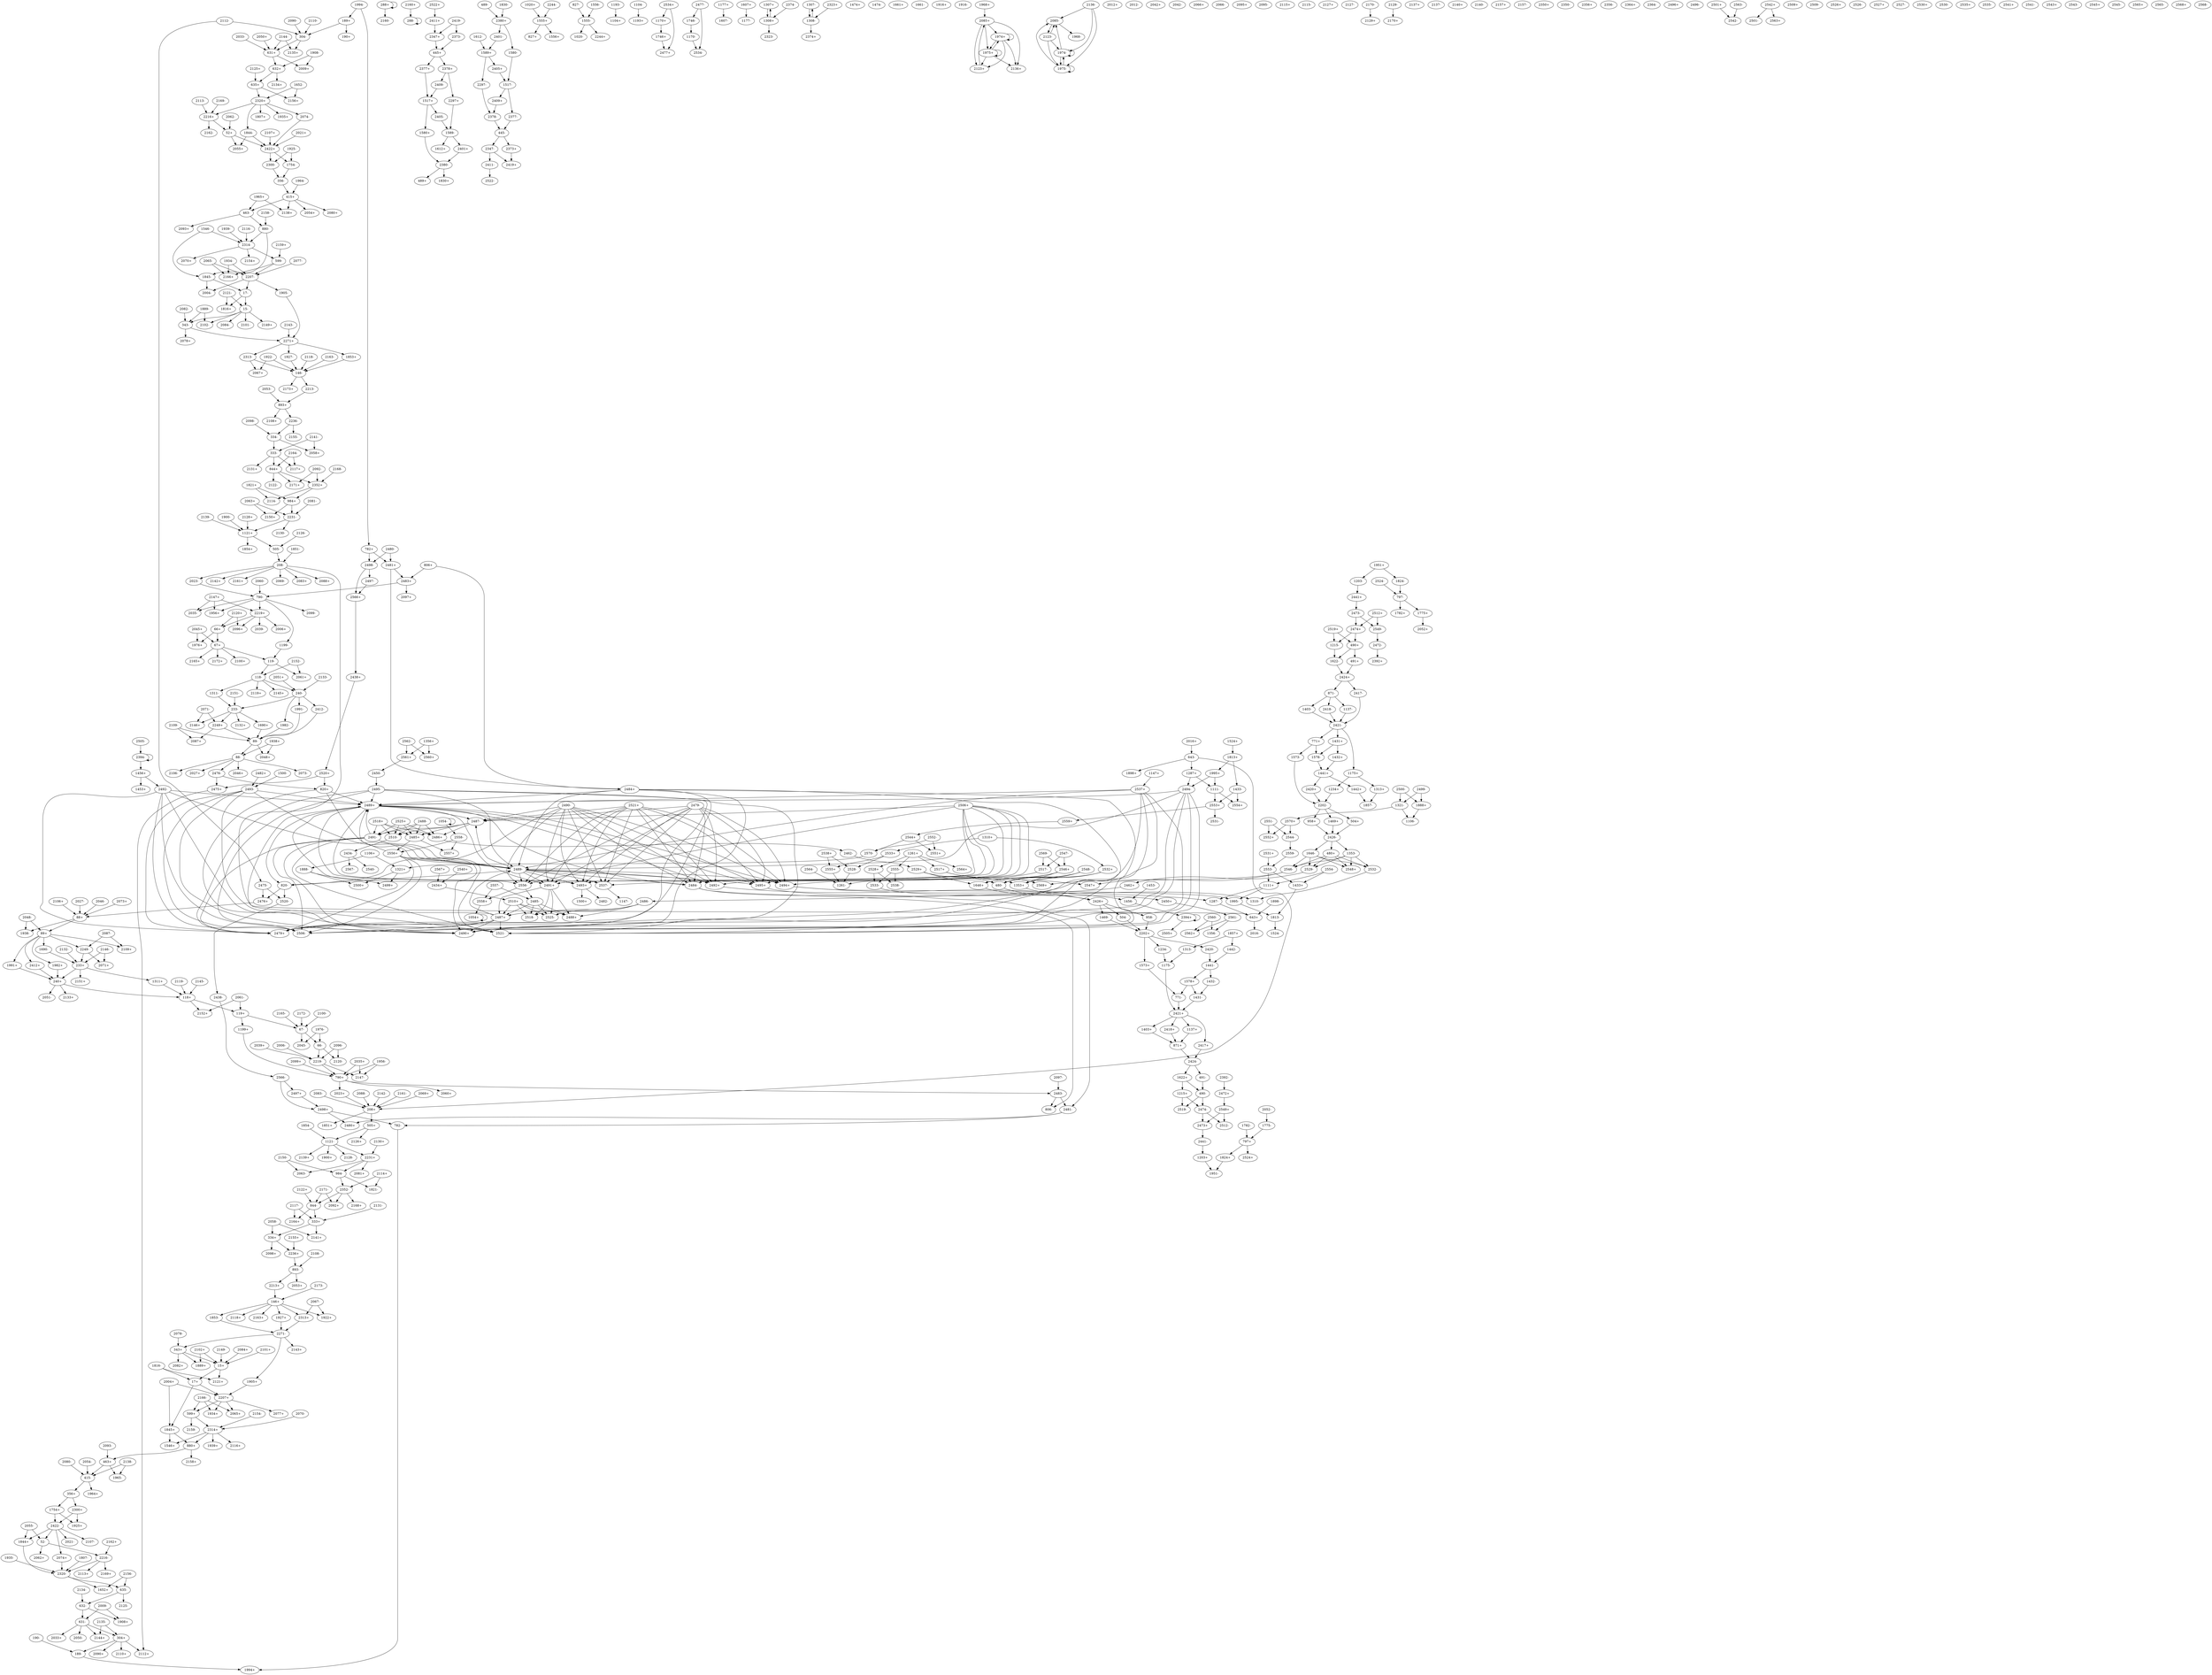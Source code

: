 digraph adj {
graph [k=96]
edge [d=-95]
"15+" [l=96 C=255]
"15-" [l=96 C=255]
"17+" [l=103 C=2040]
"17-" [l=103 C=2040]
"52+" [l=99 C=1020]
"52-" [l=99 C=1020]
"66+" [l=100 C=1275]
"66-" [l=100 C=1275]
"67+" [l=97 C=510]
"67-" [l=97 C=510]
"88+" [l=106 C=2805]
"88-" [l=106 C=2805]
"89+" [l=120 C=6375]
"89-" [l=120 C=6375]
"118+" [l=148 C=13515]
"118-" [l=148 C=13515]
"119+" [l=100 C=1275]
"119-" [l=100 C=1275]
"146+" [l=166 C=18105]
"146-" [l=166 C=18105]
"189+" [l=96 C=255]
"189-" [l=96 C=255]
"190+" [l=264 C=7681]
"190-" [l=264 C=7681]
"208+" [l=112 C=4335]
"208-" [l=112 C=4335]
"233+" [l=96 C=255]
"233-" [l=96 C=255]
"240+" [l=100 C=1275]
"240-" [l=100 C=1275]
"288+" [l=4413 C=812675]
"288-" [l=4413 C=812675]
"304+" [l=109 C=3570]
"304-" [l=109 C=3570]
"333+" [l=138 C=10965]
"333-" [l=138 C=10965]
"334+" [l=102 C=1785]
"334-" [l=102 C=1785]
"343+" [l=98 C=765]
"343-" [l=98 C=765]
"356+" [l=347 C=64260]
"356-" [l=347 C=64260]
"415+" [l=132 C=9435]
"415-" [l=132 C=9435]
"445+" [l=146 C=4188]
"445-" [l=146 C=4188]
"463+" [l=115 C=5100]
"463-" [l=115 C=5100]
"480+" [l=209 C=13212]
"480-" [l=209 C=13212]
"489+" [l=239 C=2230]
"489-" [l=239 C=2230]
"490+" [l=149 C=8649]
"490-" [l=149 C=8649]
"491+" [l=191 C=7088]
"491-" [l=191 C=7088]
"504+" [l=190 C=9413]
"504-" [l=190 C=9413]
"505+" [l=110 C=3825]
"505-" [l=110 C=3825]
"599+" [l=99 C=1020]
"599-" [l=99 C=1020]
"631+" [l=98 C=765]
"631-" [l=98 C=765]
"632+" [l=101 C=1530]
"632-" [l=101 C=1530]
"635+" [l=97 C=510]
"635-" [l=97 C=510]
"643+" [l=96 C=255]
"643-" [l=96 C=255]
"771+" [l=146 C=1941]
"771-" [l=146 C=1941]
"782+" [l=190 C=2195]
"782-" [l=190 C=2195]
"790+" [l=114 C=4845]
"790-" [l=114 C=4845]
"797+" [l=148 C=1759]
"797-" [l=148 C=1759]
"806+" [l=189 C=4236]
"806-" [l=189 C=4236]
"820+" [l=188 C=4316]
"820-" [l=188 C=4316]
"827+" [l=230 C=1103]
"827-" [l=230 C=1103]
"844+" [l=190 C=24225]
"844-" [l=190 C=24225]
"871+" [l=191 C=13671]
"871-" [l=191 C=13671]
"880+" [l=100 C=1275]
"880-" [l=100 C=1275]
"893+" [l=97 C=510]
"893-" [l=97 C=510]
"958+" [l=191 C=4611]
"958-" [l=191 C=4611]
"984+" [l=99 C=1020]
"984-" [l=99 C=1020]
"1020+" [l=315 C=2684]
"1020-" [l=315 C=2684]
"1054+" [l=167 C=364]
"1054-" [l=167 C=364]
"1104+" [l=188 C=989]
"1104-" [l=188 C=989]
"1106+" [l=254 C=7634]
"1106-" [l=254 C=7634]
"1111+" [l=428 C=5257]
"1111-" [l=428 C=5257]
"1121+" [l=104 C=2295]
"1121-" [l=104 C=2295]
"1137+" [l=188 C=6647]
"1137-" [l=188 C=6647]
"1147+" [l=245 C=2521]
"1147-" [l=245 C=2521]
"1170+" [l=168 C=1754]
"1170-" [l=168 C=1754]
"1175+" [l=242 C=13513]
"1175-" [l=242 C=13513]
"1177+" [l=315 C=6316]
"1177-" [l=315 C=6316]
"1193+" [l=206 C=1907]
"1193-" [l=206 C=1907]
"1199+" [l=192 C=3844]
"1199-" [l=192 C=3844]
"1203+" [l=403 C=3457]
"1203-" [l=403 C=3457]
"1215+" [l=191 C=2766]
"1215-" [l=191 C=2766]
"1234+" [l=438 C=17487]
"1234-" [l=438 C=17487]
"1261+" [l=189 C=6923]
"1261-" [l=189 C=6923]
"1287+" [l=186 C=1043]
"1287-" [l=186 C=1043]
"1307+" [l=289 C=3031]
"1307-" [l=289 C=3031]
"1308+" [l=123 C=547]
"1308-" [l=123 C=547]
"1310+" [l=137 C=1175]
"1310-" [l=137 C=1175]
"1311+" [l=191 C=4282]
"1311-" [l=191 C=4282]
"1313+" [l=481 C=11884]
"1313-" [l=481 C=11884]
"1321+" [l=147 C=2542]
"1321-" [l=147 C=2542]
"1353+" [l=191 C=1816]
"1353-" [l=191 C=1816]
"1356+" [l=722 C=8864]
"1356-" [l=722 C=8864]
"1403+" [l=188 C=4408]
"1403-" [l=188 C=4408]
"1431+" [l=156 C=3315]
"1431-" [l=156 C=3315]
"1432+" [l=191 C=2190]
"1432-" [l=191 C=2190]
"1433+" [l=541 C=7488]
"1433-" [l=541 C=7488]
"1441+" [l=169 C=5007]
"1441-" [l=169 C=5007]
"1442+" [l=194 C=2514]
"1442-" [l=194 C=2514]
"1453+" [l=147 C=1847]
"1453-" [l=147 C=1847]
"1456+" [l=215 C=4027]
"1456-" [l=215 C=4027]
"1469+" [l=191 C=4231]
"1469-" [l=191 C=4231]
"1474+" [l=192 C=4705]
"1474-" [l=192 C=4705]
"1500+" [l=229 C=1449]
"1500-" [l=229 C=1449]
"1517+" [l=155 C=2208]
"1517-" [l=155 C=2208]
"1524+" [l=381 C=4065]
"1524-" [l=381 C=4065]
"1546+" [l=122 C=114]
"1546-" [l=122 C=114]
"1555+" [l=157 C=1095]
"1555-" [l=157 C=1095]
"1556+" [l=230 C=830]
"1556-" [l=230 C=830]
"1573+" [l=252 C=4401]
"1573-" [l=252 C=4401]
"1578+" [l=156 C=4790]
"1578-" [l=156 C=4790]
"1580+" [l=725 C=12870]
"1580-" [l=725 C=12870]
"1589+" [l=167 C=3230]
"1589-" [l=167 C=3230]
"1607+" [l=112 C=579]
"1607-" [l=112 C=579]
"1612+" [l=254 C=2324]
"1612-" [l=254 C=2324]
"1622+" [l=149 C=7536]
"1622-" [l=149 C=7536]
"1646+" [l=191 C=1661]
"1646-" [l=191 C=1661]
"1652+" [l=155 C=173]
"1652-" [l=155 C=173]
"1661+" [l=192 C=2475]
"1661-" [l=192 C=2475]
"1690+" [l=191 C=393]
"1690-" [l=191 C=393]
"1746+" [l=191 C=1183]
"1746-" [l=191 C=1183]
"1754+" [l=191 C=518]
"1754-" [l=191 C=518]
"1775+" [l=232 C=1376]
"1775-" [l=232 C=1376]
"1782+" [l=191 C=1218]
"1782-" [l=191 C=1218]
"1807+" [l=101 C=14]
"1807-" [l=101 C=14]
"1813+" [l=121 C=544]
"1813-" [l=121 C=544]
"1816+" [l=148 C=130]
"1816-" [l=148 C=130]
"1821+" [l=146 C=177]
"1821-" [l=146 C=177]
"1824+" [l=295 C=3002]
"1824-" [l=295 C=3002]
"1830+" [l=281 C=2275]
"1830-" [l=281 C=2275]
"1844+" [l=191 C=389]
"1844-" [l=191 C=389]
"1845+" [l=191 C=514]
"1845-" [l=191 C=514]
"1851+" [l=105 C=28]
"1851-" [l=105 C=28]
"1853+" [l=191 C=346]
"1853-" [l=191 C=346]
"1854+" [l=154 C=179]
"1854-" [l=154 C=179]
"1857+" [l=96 C=47]
"1857-" [l=96 C=47]
"1888+" [l=228 C=2066]
"1888-" [l=228 C=2066]
"1889+" [l=120 C=128]
"1889-" [l=120 C=128]
"1898+" [l=102 C=18]
"1898-" [l=102 C=18]
"1900+" [l=111 C=33]
"1900-" [l=111 C=33]
"1905+" [l=191 C=481]
"1905-" [l=191 C=481]
"1908+" [l=146 C=233]
"1908-" [l=146 C=233]
"1916+" [l=138 C=187]
"1916-" [l=138 C=187]
"1922+" [l=177 C=309]
"1922-" [l=177 C=309]
"1925+" [l=112 C=40]
"1925-" [l=112 C=40]
"1927+" [l=191 C=285]
"1927-" [l=191 C=285]
"1934+" [l=143 C=644]
"1934-" [l=143 C=644]
"1935+" [l=155 C=170]
"1935-" [l=155 C=170]
"1938+" [l=110 C=30]
"1938-" [l=110 C=30]
"1939+" [l=102 C=22]
"1939-" [l=102 C=22]
"1951+" [l=238 C=1595]
"1951-" [l=238 C=1595]
"1956+" [l=165 C=187]
"1956-" [l=165 C=187]
"1964+" [l=142 C=148]
"1964-" [l=142 C=148]
"1965+" [l=134 C=86]
"1965-" [l=134 C=86]
"1968+" [l=189 C=1222]
"1968-" [l=189 C=1222]
"1974+" [l=191 C=1105]
"1974-" [l=191 C=1105]
"1975+" [l=96 C=255]
"1975-" [l=96 C=255]
"1976+" [l=138 C=151]
"1976-" [l=138 C=151]
"1982+" [l=191 C=383]
"1982-" [l=191 C=383]
"1991+" [l=191 C=551]
"1991-" [l=191 C=551]
"1994+" [l=149 C=133]
"1994-" [l=149 C=133]
"1995+" [l=136 C=384]
"1995-" [l=136 C=384]
"2004+" [l=154 C=201]
"2004-" [l=154 C=201]
"2006+" [l=132 C=84]
"2006-" [l=132 C=84]
"2009+" [l=126 C=137]
"2009-" [l=126 C=137]
"2012+" [l=173 C=166]
"2012-" [l=173 C=166]
"2016+" [l=157 C=261]
"2016-" [l=157 C=261]
"2021+" [l=155 C=248]
"2021-" [l=155 C=248]
"2023+" [l=191 C=266]
"2023-" [l=191 C=266]
"2027+" [l=191 C=348]
"2027-" [l=191 C=348]
"2033+" [l=143 C=254]
"2033-" [l=143 C=254]
"2035+" [l=134 C=177]
"2035-" [l=134 C=177]
"2039+" [l=127 C=83]
"2039-" [l=127 C=83]
"2042+" [l=276 C=1549]
"2042-" [l=276 C=1549]
"2045+" [l=124 C=67]
"2045-" [l=124 C=67]
"2046+" [l=142 C=98]
"2046-" [l=142 C=98]
"2048+" [l=153 C=301]
"2048-" [l=153 C=301]
"2050+" [l=191 C=336]
"2050-" [l=191 C=336]
"2051+" [l=113 C=48]
"2051-" [l=113 C=48]
"2052+" [l=120 C=177]
"2052-" [l=120 C=177]
"2053+" [l=145 C=165]
"2053-" [l=145 C=165]
"2054+" [l=163 C=161]
"2054-" [l=163 C=161]
"2055+" [l=122 C=96]
"2055-" [l=122 C=96]
"2058+" [l=130 C=140]
"2058-" [l=130 C=140]
"2060+" [l=166 C=179]
"2060-" [l=166 C=179]
"2061+" [l=168 C=210]
"2061-" [l=168 C=210]
"2062+" [l=129 C=98]
"2062-" [l=129 C=98]
"2063+" [l=171 C=207]
"2063-" [l=171 C=207]
"2065+" [l=123 C=226]
"2065-" [l=123 C=226]
"2066+" [l=103 C=21]
"2066-" [l=103 C=21]
"2067+" [l=138 C=149]
"2067-" [l=138 C=149]
"2069+" [l=136 C=161]
"2069-" [l=136 C=161]
"2070+" [l=128 C=68]
"2070-" [l=128 C=68]
"2071+" [l=136 C=98]
"2071-" [l=136 C=98]
"2073+" [l=112 C=53]
"2073-" [l=112 C=53]
"2074+" [l=191 C=279]
"2074-" [l=191 C=279]
"2077+" [l=140 C=150]
"2077-" [l=140 C=150]
"2078+" [l=122 C=78]
"2078-" [l=122 C=78]
"2080+" [l=117 C=51]
"2080-" [l=117 C=51]
"2081+" [l=138 C=118]
"2081-" [l=138 C=118]
"2082+" [l=153 C=158]
"2082-" [l=153 C=158]
"2083+" [l=138 C=128]
"2083-" [l=138 C=128]
"2084+" [l=134 C=83]
"2084-" [l=134 C=83]
"2085+" [l=96 C=24]
"2085-" [l=96 C=24]
"2087+" [l=170 C=255]
"2087-" [l=170 C=255]
"2088+" [l=191 C=360]
"2088-" [l=191 C=360]
"2090+" [l=139 C=97]
"2090-" [l=139 C=97]
"2092+" [l=125 C=87]
"2092-" [l=125 C=87]
"2093+" [l=143 C=190]
"2093-" [l=143 C=190]
"2095+" [l=121 C=63]
"2095-" [l=121 C=63]
"2096+" [l=116 C=44]
"2096-" [l=116 C=44]
"2097+" [l=160 C=174]
"2097-" [l=160 C=174]
"2098+" [l=115 C=60]
"2098-" [l=115 C=60]
"2099+" [l=146 C=156]
"2099-" [l=146 C=156]
"2100+" [l=150 C=121]
"2100-" [l=150 C=121]
"2101+" [l=120 C=88]
"2101-" [l=120 C=88]
"2102+" [l=108 C=33]
"2102-" [l=108 C=33]
"2106+" [l=168 C=245]
"2106-" [l=168 C=245]
"2107+" [l=164 C=168]
"2107-" [l=164 C=168]
"2108+" [l=108 C=32]
"2108-" [l=108 C=32]
"2109+" [l=159 C=186]
"2109-" [l=159 C=186]
"2110+" [l=141 C=101]
"2110-" [l=141 C=101]
"2112+" [l=144 C=272]
"2112-" [l=144 C=272]
"2113+" [l=126 C=70]
"2113-" [l=126 C=70]
"2114+" [l=127 C=70]
"2114-" [l=127 C=70]
"2115+" [l=155 C=231]
"2115-" [l=155 C=231]
"2116+" [l=127 C=158]
"2116-" [l=127 C=158]
"2117+" [l=171 C=234]
"2117-" [l=171 C=234]
"2118+" [l=138 C=162]
"2118-" [l=138 C=162]
"2119+" [l=109 C=40]
"2119-" [l=109 C=40]
"2120+" [l=135 C=111]
"2120-" [l=135 C=111]
"2121+" [l=109 C=36]
"2121-" [l=109 C=36]
"2122+" [l=143 C=111]
"2122-" [l=143 C=111]
"2123+" [l=190 C=1990]
"2123-" [l=190 C=1990]
"2125+" [l=131 C=89]
"2125-" [l=131 C=89]
"2126+" [l=117 C=51]
"2126-" [l=117 C=51]
"2127+" [l=130 C=160]
"2127-" [l=130 C=160]
"2128+" [l=123 C=77]
"2128-" [l=123 C=77]
"2129+" [l=137 C=154]
"2129-" [l=137 C=154]
"2130+" [l=127 C=69]
"2130-" [l=127 C=69]
"2131+" [l=136 C=101]
"2131-" [l=136 C=101]
"2132+" [l=157 C=151]
"2132-" [l=157 C=151]
"2133+" [l=118 C=48]
"2133-" [l=118 C=48]
"2134+" [l=113 C=44]
"2134-" [l=113 C=44]
"2135+" [l=112 C=48]
"2135-" [l=112 C=48]
"2136+" [l=111 C=130]
"2136-" [l=111 C=130]
"2137+" [l=125 C=84]
"2137-" [l=125 C=84]
"2138+" [l=116 C=46]
"2138-" [l=116 C=46]
"2139+" [l=108 C=32]
"2139-" [l=108 C=32]
"2140+" [l=142 C=115]
"2140-" [l=142 C=115]
"2141+" [l=131 C=78]
"2141-" [l=131 C=78]
"2142+" [l=118 C=48]
"2142-" [l=118 C=48]
"2143+" [l=138 C=137]
"2143-" [l=138 C=137]
"2144+" [l=149 C=110]
"2144-" [l=149 C=110]
"2145+" [l=111 C=44]
"2145-" [l=111 C=44]
"2146+" [l=115 C=52]
"2146-" [l=115 C=52]
"2147+" [l=126 C=163]
"2147-" [l=126 C=163]
"2149+" [l=124 C=68]
"2149-" [l=124 C=68]
"2150+" [l=110 C=33]
"2150-" [l=110 C=33]
"2151+" [l=109 C=50]
"2151-" [l=109 C=50]
"2152+" [l=123 C=77]
"2152-" [l=123 C=77]
"2154+" [l=131 C=88]
"2154-" [l=131 C=88]
"2155+" [l=130 C=100]
"2155-" [l=130 C=100]
"2156+" [l=113 C=44]
"2156-" [l=113 C=44]
"2157+" [l=102 C=16]
"2157-" [l=102 C=16]
"2158+" [l=108 C=42]
"2158-" [l=108 C=42]
"2159+" [l=119 C=71]
"2159-" [l=119 C=71]
"2160+" [l=144 C=163]
"2160-" [l=144 C=163]
"2161+" [l=158 C=214]
"2161-" [l=158 C=214]
"2162+" [l=119 C=57]
"2162-" [l=119 C=57]
"2163+" [l=138 C=100]
"2163-" [l=138 C=100]
"2164+" [l=144 C=100]
"2164-" [l=144 C=100]
"2165+" [l=112 C=36]
"2165-" [l=112 C=36]
"2166+" [l=122 C=78]
"2166-" [l=122 C=78]
"2168+" [l=133 C=78]
"2168-" [l=133 C=78]
"2169+" [l=130 C=74]
"2169-" [l=130 C=74]
"2170+" [l=113 C=43]
"2170-" [l=113 C=43]
"2171+" [l=166 C=203]
"2171-" [l=166 C=203]
"2172+" [l=116 C=65]
"2172-" [l=116 C=65]
"2173+" [l=134 C=89]
"2173-" [l=134 C=89]
"2202+" [l=425 C=67994]
"2202-" [l=425 C=67994]
"2207+" [l=142 C=11985]
"2207-" [l=142 C=11985]
"2213+" [l=230 C=34425]
"2213-" [l=230 C=34425]
"2216+" [l=110 C=3825]
"2216-" [l=110 C=3825]
"2219+" [l=103 C=2040]
"2219-" [l=103 C=2040]
"2231+" [l=162 C=17085]
"2231-" [l=162 C=17085]
"2236+" [l=605 C=130050]
"2236-" [l=605 C=130050]
"2244+" [l=2342 C=22582]
"2244-" [l=2342 C=22582]
"2249+" [l=148 C=13515]
"2249-" [l=148 C=13515]
"2271+" [l=128 C=8415]
"2271-" [l=128 C=8415]
"2297+" [l=539 C=12324]
"2297-" [l=539 C=12324]
"2300+" [l=191 C=24480]
"2300-" [l=191 C=24480]
"2313+" [l=173 C=19890]
"2313-" [l=173 C=19890]
"2314+" [l=104 C=2295]
"2314-" [l=104 C=2295]
"2320+" [l=107 C=3060]
"2320-" [l=107 C=3060]
"2323+" [l=7847 C=123767]
"2323-" [l=7847 C=123767]
"2347+" [l=239 C=8037]
"2347-" [l=239 C=8037]
"2350+" [l=33646 C=456742]
"2350-" [l=33646 C=456742]
"2352+" [l=117 C=5610]
"2352-" [l=117 C=5610]
"2356+" [l=7179 C=73704]
"2356-" [l=7179 C=73704]
"2364+" [l=6701 C=84031]
"2364-" [l=6701 C=84031]
"2373+" [l=295 C=6442]
"2373-" [l=295 C=6442]
"2374+" [l=4288 C=68801]
"2374-" [l=4288 C=68801]
"2377+" [l=407 C=11103]
"2377-" [l=407 C=11103]
"2378+" [l=200 C=9558]
"2378-" [l=200 C=9558]
"2380+" [l=332 C=9432]
"2380-" [l=332 C=9432]
"2392+" [l=3757 C=43447]
"2392-" [l=3757 C=43447]
"2394+" [l=198 C=5037]
"2394-" [l=198 C=5037]
"2401+" [l=476 C=6474]
"2401-" [l=476 C=6474]
"2405+" [l=272 C=3864]
"2405-" [l=272 C=3864]
"2409+" [l=302 C=6430]
"2409-" [l=302 C=6430]
"2411+" [l=269 C=4013]
"2411-" [l=269 C=4013]
"2412+" [l=191 C=661]
"2412-" [l=191 C=661]
"2417+" [l=300 C=6240]
"2417-" [l=300 C=6240]
"2418+" [l=204 C=6780]
"2418-" [l=204 C=6780]
"2419+" [l=240 C=7685]
"2419-" [l=240 C=7685]
"2420+" [l=217 C=9265]
"2420-" [l=217 C=9265]
"2421+" [l=1499 C=218839]
"2421-" [l=1499 C=218839]
"2422+" [l=297 C=51510]
"2422-" [l=297 C=51510]
"2424+" [l=616 C=90122]
"2424-" [l=616 C=90122]
"2426+" [l=660 C=74736]
"2426-" [l=660 C=74736]
"2434+" [l=346 C=5383]
"2434-" [l=346 C=5383]
"2438+" [l=191 C=0]
"2438-" [l=191 C=0]
"2441+" [l=191 C=0]
"2441-" [l=191 C=0]
"2450+" [l=191 C=0]
"2450-" [l=191 C=0]
"2462+" [l=191 C=0]
"2462-" [l=191 C=0]
"2472+" [l=191 C=0]
"2472-" [l=191 C=0]
"2473+" [l=169526 C=2757295]
"2473-" [l=169526 C=2757295]
"2474+" [l=165701 C=2993510]
"2474-" [l=165701 C=2993510]
"2475+" [l=1720 C=124316]
"2475-" [l=1720 C=124316]
"2476+" [l=4387 C=214062]
"2476-" [l=4387 C=214062]
"2477+" [l=9248 C=117272]
"2477-" [l=9248 C=117272]
"2479+" [l=161069 C=2276973]
"2479-" [l=161069 C=2276973]
"2480+" [l=6895 C=188013]
"2480-" [l=6895 C=188013]
"2481+" [l=10642 C=379096]
"2481-" [l=10642 C=379096]
"2482+" [l=19437 C=251843]
"2482-" [l=19437 C=251843]
"2483+" [l=4740 C=178160]
"2483-" [l=4740 C=178160]
"2484+" [l=4056 C=230159]
"2484-" [l=4056 C=230159]
"2485+" [l=17296 C=311711]
"2485-" [l=17296 C=311711]
"2486+" [l=114802 C=1704598]
"2486-" [l=114802 C=1704598]
"2487+" [l=8790 C=389308]
"2487-" [l=8790 C=389308]
"2488+" [l=43494 C=622917]
"2488-" [l=43494 C=622917]
"2489+" [l=2570 C=348422]
"2489-" [l=2570 C=348422]
"2490+" [l=104003 C=1978848]
"2490-" [l=104003 C=1978848]
"2491+" [l=25906 C=810738]
"2491-" [l=25906 C=810738]
"2492+" [l=56661 C=802534]
"2492-" [l=56661 C=802534]
"2493+" [l=77295 C=1051071]
"2493-" [l=77295 C=1051071]
"2494+" [l=2857 C=141017]
"2494-" [l=2857 C=141017]
"2495+" [l=121240 C=2064183]
"2495-" [l=121240 C=2064183]
"2496+" [l=3733 C=52601]
"2496-" [l=3733 C=52601]
"2497+" [l=7275 C=254491]
"2497-" [l=7275 C=254491]
"2498+" [l=4318 C=147994]
"2498-" [l=4318 C=147994]
"2499+" [l=116635 C=1759233]
"2499-" [l=116635 C=1759233]
"2500+" [l=3291 C=51180]
"2500-" [l=3291 C=51180]
"2501+" [l=14160 C=206915]
"2501-" [l=14160 C=206915]
"2505+" [l=61984 C=894640]
"2505-" [l=61984 C=894640]
"2506+" [l=18845 C=377731]
"2506-" [l=18845 C=377731]
"2509+" [l=526031 C=7899868]
"2509-" [l=526031 C=7899868]
"2510+" [l=3667 C=112675]
"2510-" [l=3667 C=112675]
"2512+" [l=17232 C=275900]
"2512-" [l=17232 C=275900]
"2517+" [l=21358 C=276505]
"2517-" [l=21358 C=276505]
"2518+" [l=64054 C=1004000]
"2518-" [l=64054 C=1004000]
"2519+" [l=42022 C=797498]
"2519-" [l=42022 C=797498]
"2520+" [l=12366 C=583353]
"2520-" [l=12366 C=583353]
"2521+" [l=58067 C=814240]
"2521-" [l=58067 C=814240]
"2522+" [l=23006 C=429231]
"2522-" [l=23006 C=429231]
"2524+" [l=45501 C=795745]
"2524-" [l=45501 C=795745]
"2525+" [l=113532 C=1743405]
"2525-" [l=113532 C=1743405]
"2526+" [l=61512 C=877852]
"2526-" [l=61512 C=877852]
"2527+" [l=84424 C=1138161]
"2527-" [l=84424 C=1138161]
"2528+" [l=35266 C=553297]
"2528-" [l=35266 C=553297]
"2529+" [l=81134 C=1379903]
"2529-" [l=81134 C=1379903]
"2530+" [l=93860 C=1301234]
"2530-" [l=93860 C=1301234]
"2531+" [l=39138 C=675199]
"2531-" [l=39138 C=675199]
"2532+" [l=94728 C=1523115]
"2532-" [l=94728 C=1523115]
"2533+" [l=5400 C=110113]
"2533-" [l=5400 C=110113]
"2534+" [l=182463 C=2752491]
"2534-" [l=182463 C=2752491]
"2535+" [l=80402 C=1141919]
"2535-" [l=80402 C=1141919]
"2537+" [l=246649 C=3672487]
"2537-" [l=246649 C=3672487]
"2538+" [l=33684 C=554757]
"2538-" [l=33684 C=554757]
"2540+" [l=21638 C=320428]
"2540-" [l=21638 C=320428]
"2541+" [l=168298 C=2279710]
"2541-" [l=168298 C=2279710]
"2542+" [l=106345 C=1538438]
"2542-" [l=106345 C=1538438]
"2543+" [l=27500 C=363155]
"2543-" [l=27500 C=363155]
"2544+" [l=11157 C=199549]
"2544-" [l=11157 C=199549]
"2545+" [l=111888 C=1384871]
"2545-" [l=111888 C=1384871]
"2546+" [l=102318 C=1594671]
"2546-" [l=102318 C=1594671]
"2547+" [l=11602 C=245429]
"2547-" [l=11602 C=245429]
"2548+" [l=87343 C=1352603]
"2548-" [l=87343 C=1352603]
"2549+" [l=70375 C=1138276]
"2549-" [l=70375 C=1138276]
"2551+" [l=13898 C=254176]
"2551-" [l=13898 C=254176]
"2552+" [l=27380 C=479242]
"2552-" [l=27380 C=479242]
"2553+" [l=9361 C=180566]
"2553-" [l=9361 C=180566]
"2554+" [l=8914 C=183549]
"2554-" [l=8914 C=183549]
"2555+" [l=27080 C=505174]
"2555-" [l=27080 C=505174]
"2556+" [l=147364 C=2139884]
"2556-" [l=147364 C=2139884]
"2557+" [l=38027 C=494123]
"2557-" [l=38027 C=494123]
"2558+" [l=9629 C=123384]
"2558-" [l=9629 C=123384]
"2559+" [l=2063 C=31006]
"2559-" [l=2063 C=31006]
"2560+" [l=13537 C=185976]
"2560-" [l=13537 C=185976]
"2561+" [l=8622 C=138277]
"2561-" [l=8622 C=138277]
"2562+" [l=173998 C=2511450]
"2562-" [l=173998 C=2511450]
"2563+" [l=55226 C=810722]
"2563-" [l=55226 C=810722]
"2564+" [l=210560 C=3004954]
"2564-" [l=210560 C=3004954]
"2565+" [l=129474 C=1837365]
"2565-" [l=129474 C=1837365]
"2566+" [l=11240 C=461410]
"2566-" [l=11240 C=461410]
"2567+" [l=142249 C=1896256]
"2567-" [l=142249 C=1896256]
"2568+" [l=129987 C=1853488]
"2568-" [l=129987 C=1853488]
"2569+" [l=209872 C=3010858]
"2569-" [l=209872 C=3010858]
"2570+" [l=73528 C=1142865]
"2570-" [l=73528 C=1142865]
"15+" -> "17+"
"15+" -> "2121+"
"15-" -> "2149+"
"15-" -> "2084-" [d=-63]
"15-" -> "2101-" [d=-56]
"15-" -> "2102-" [d=-54]
"15-" -> "343-" [d=-34]
"17+" -> "1845+"
"17+" -> "2207+" [d=-76]
"17-" -> "15-"
"17-" -> "1816+"
"52+" -> "2055+"
"52+" -> "2422+" [d=-54]
"52-" -> "2062+"
"52-" -> "2216-" [d=-80]
"66+" -> "67+"
"66+" -> "1976+"
"66-" -> "2120-"
"66-" -> "2219-" [d=-86]
"67+" -> "2172+"
"67+" -> "2100+" [d=-85]
"67+" -> "2165+" [d=-76]
"67+" -> "119-" [d=-43]
"67-" -> "66-"
"67-" -> "2045-"
"88+" -> "89+"
"88+" -> "1938-"
"88-" -> "2046+"
"88-" -> "2027+" [d=-80]
"88-" -> "2073-" [d=-64]
"88-" -> "2106-" [d=-63]
"88-" -> "2476-" [d=-63]
"89+" -> "1690-"
"89+" -> "2412+" [d=-78]
"89+" -> "1991+" [d=-76]
"89+" -> "1982+" [d=-74]
"89+" -> "2109+" [d=-71]
"89+" -> "2249-" [d=-71]
"89-" -> "88-"
"89-" -> "2048+"
"118+" -> "2152+"
"118+" -> "119+"
"118-" -> "1311-"
"118-" -> "2119+" [d=-87]
"118-" -> "2145+" [d=-37]
"118-" -> "240-" [d=-24]
"119+" -> "1199+"
"119+" -> "67-" [d=-43]
"119-" -> "118-"
"119-" -> "2061+"
"146+" -> "2163+"
"146+" -> "2118+" [d=-65]
"146+" -> "1927+" [d=-53]
"146+" -> "1853-" [d=-42]
"146+" -> "1922+" [d=-35]
"146+" -> "2313+" [d=-35]
"146-" -> "2173+"
"146-" -> "2213-"
"189+" -> "190+"
"189+" -> "304-" [d=-84]
"189-" -> "1994+"
"190-" -> "189-"
"208+" -> "505+"
"208+" -> "1851+"
"208-" -> "2088+"
"208-" -> "2161+" [d=-81]
"208-" -> "2083+" [d=-74]
"208-" -> "2069-" [d=-72]
"208-" -> "2023-" [d=-33]
"208-" -> "2142+" [d=-31]
"208-" -> "643+" [d=-13]
"233+" -> "1311+"
"233+" -> "2151+" [d=-88]
"233+" -> "240+" [d=-75]
"233-" -> "1690+"
"233-" -> "2132+" [d=-89]
"233-" -> "2146+" [d=-76]
"233-" -> "2249+" [d=-76]
"240+" -> "2051-"
"240+" -> "2133+"
"240+" -> "118+" [d=-24]
"240-" -> "1982-"
"240-" -> "1991-" [d=-93]
"240-" -> "2412-" [d=-91]
"240-" -> "233-" [d=-75]
"288+" -> "288+"
"288+" -> "2160-"
"288-" -> "288-"
"304+" -> "2112+" [d=-83]
"304+" -> "2110+" [d=-91]
"304+" -> "2090+" [d=-89]
"304+" -> "189-" [d=-84]
"304-" -> "2135+"
"304-" -> "631+" [d=-17]
"333+" -> "2141+"
"333+" -> "334+"
"333-" -> "2131+"
"333-" -> "844+" [d=-81]
"333-" -> "2117+" [d=-81]
"334+" -> "2098+"
"334+" -> "2236+" [d=-80]
"334-" -> "333-"
"334-" -> "2058+"
"343+" -> "2082+"
"343+" -> "1889+" [d=-75]
"343+" -> "15+" [d=-34]
"343-" -> "2078+"
"343-" -> "2271+" [d=-45]
"356+" -> "1754+"
"356+" -> "2300+"
"356-" -> "415+"
"415+" -> "2080+"
"415+" -> "2054+" [d=-52]
"415+" -> "463-" [d=-32]
"415+" -> "2138+" [d=-32]
"415-" -> "356+"
"415-" -> "1964+"
"445+" -> "2377+"
"445+" -> "2378+"
"445-" -> "2347-"
"445-" -> "2373+"
"463+" -> "1965-"
"463+" -> "415-" [d=-32]
"463-" -> "2093+"
"463-" -> "880-" [d=-11]
"480+" -> "2529-"
"480+" -> "2532-"
"480+" -> "2546-"
"480+" -> "2548+"
"480-" -> "2426+"
"489-" -> "2380+"
"490+" -> "491+"
"490+" -> "1622-" [d=-53]
"490-" -> "2474-"
"490-" -> "2519-"
"491+" -> "2424+"
"491-" -> "490-"
"504+" -> "2426-" [d=-94]
"504-" -> "2202+" [d=-94]
"505+" -> "2126+"
"505+" -> "1121-" [d=-15]
"505-" -> "208-"
"599+" -> "2159-"
"599+" -> "2314+" [d=-91]
"599-" -> "2166+"
"599-" -> "2207-" [d=-85]
"631+" -> "632+"
"631+" -> "2009+"
"631-" -> "2033+"
"631-" -> "2050-" [d=-83]
"631-" -> "2144+" [d=-17]
"631-" -> "304+" [d=-17]
"632+" -> "2134+"
"632+" -> "635+" [d=-92]
"632-" -> "631-"
"632-" -> "1908+"
"635+" -> "2156+"
"635+" -> "2320+"
"635-" -> "2125-"
"635-" -> "632-" [d=-92]
"643+" -> "2016-"
"643-" -> "1287+"
"643-" -> "1898+" [d=-85]
"643-" -> "208+" [d=-13]
"771+" -> "1573-"
"771+" -> "1578-" [d=-50]
"771-" -> "2421+" [d=-55]
"782+" -> "2481+"
"782+" -> "2498-"
"782-" -> "1994+"
"790+" -> "2023+"
"790+" -> "2060+" [d=-65]
"790+" -> "2483-" [d=-35]
"790-" -> "2099-"
"790-" -> "1199-" [d=-78]
"790-" -> "1956+" [d=-57]
"790-" -> "2035-" [d=-57]
"790-" -> "2219+" [d=-57]
"797+" -> "1824+"
"797+" -> "2524+"
"797-" -> "1775+"
"797-" -> "1782+"
"806+" -> "2483+"
"806+" -> "2484+"
"820+" -> "2489+" [d=-93]
"820+" -> "2489-" [d=-93]
"820+" -> "2490+" [d=-93]
"820-" -> "2476+"
"820-" -> "2520-"
"827-" -> "1555-"
"844+" -> "2122-"
"844+" -> "2171+" [d=-93]
"844+" -> "2352+" [d=-90]
"844-" -> "2164+"
"844-" -> "333+" [d=-81]
"871+" -> "2424-"
"871-" -> "2418-"
"871-" -> "1137-" [d=-79]
"871-" -> "1403-" [d=-79]
"880+" -> "2158+"
"880+" -> "463+" [d=-11]
"880-" -> "1845-"
"880-" -> "2314-" [d=-92]
"893+" -> "2108+"
"893+" -> "2236-"
"893-" -> "2053+"
"893-" -> "2213+"
"958+" -> "2426-"
"958-" -> "2202+" [d=-94]
"984+" -> "2150+"
"984+" -> "2231-" [d=-59]
"984-" -> "1821-"
"984-" -> "2352-"
"1020+" -> "1555+"
"1054+" -> "1054+"
"1054-" -> "1054-"
"1054-" -> "2558-"
"1104-" -> "1193+"
"1106+" -> "1888-"
"1106+" -> "1321+" [d=-14]
"1111+" -> "1995-" [d=-26]
"1111+" -> "1287-" [d=-26]
"1111-" -> "2553+"
"1111-" -> "2554+"
"1121+" -> "1854+"
"1121+" -> "505-" [d=-15]
"1121-" -> "2139+"
"1121-" -> "2128-" [d=-88]
"1121-" -> "1900+" [d=-86]
"1121-" -> "2231+" [d=-60]
"1137+" -> "871+" [d=-79]
"1137-" -> "2421-" [d=-92]
"1147+" -> "2537+"
"1170+" -> "1746+"
"1170-" -> "2534-"
"1175+" -> "1234+"
"1175+" -> "1313+"
"1175-" -> "2421+"
"1177+" -> "1607-"
"1193-" -> "1104+"
"1199+" -> "790+" [d=-78]
"1199-" -> "119-"
"1203+" -> "1951-"
"1203-" -> "2441+"
"1215+" -> "2474-"
"1215+" -> "2519-"
"1215-" -> "1622-"
"1234+" -> "2202-"
"1234-" -> "1175-"
"1261+" -> "2517+" [d=-80]
"1261+" -> "2528+" [d=-64]
"1261+" -> "2555-" [d=-80]
"1261+" -> "2564+" [d=-64]
"1287+" -> "1111-" [d=-26]
"1287+" -> "2494-" [d=-26]
"1287-" -> "643+"
"1307+" -> "1308+"
"1307-" -> "1308-"
"1308+" -> "1307+"
"1308+" -> "2323-"
"1308-" -> "1307-"
"1308-" -> "2374+"
"1310+" -> "2532+"
"1310+" -> "2533+"
"1311+" -> "118+"
"1311-" -> "233-"
"1313+" -> "1857-"
"1313-" -> "1175-"
"1321+" -> "2499+"
"1321+" -> "2500+"
"1321-" -> "1106-" [d=-14]
"1321-" -> "2570+"
"1353+" -> "2426+"
"1353-" -> "2529-" [d=-77]
"1353-" -> "2532-" [d=-77]
"1353-" -> "2546-" [d=-77]
"1353-" -> "2548+" [d=-77]
"1356+" -> "2560+"
"1356+" -> "2561+"
"1403+" -> "871+" [d=-79]
"1403-" -> "2421-" [d=-92]
"1431+" -> "1432+"
"1431+" -> "1578-" [d=-60]
"1431-" -> "2421+" [d=-55]
"1432+" -> "1441+"
"1432-" -> "1431-"
"1433+" -> "1813-"
"1433-" -> "2553+"
"1433-" -> "2554+"
"1441+" -> "1442+"
"1441+" -> "2420+"
"1441-" -> "1432-"
"1441-" -> "1578+"
"1442+" -> "1857-"
"1442-" -> "1441-"
"1453-" -> "1456-"
"1456+" -> "1453+"
"1456+" -> "2492-"
"1456-" -> "2394+"
"1469+" -> "2426-" [d=-94]
"1469-" -> "2202+"
"1500-" -> "2493-"
"1517+" -> "1580+"
"1517+" -> "2405-"
"1517-" -> "2377-"
"1517-" -> "2409+"
"1524+" -> "1813+"
"1546-" -> "1845-"
"1546-" -> "2314-" [d=-92]
"1555+" -> "827+"
"1555+" -> "1556+"
"1555-" -> "1020-"
"1555-" -> "2244+"
"1556-" -> "1555-"
"1573+" -> "771-"
"1573-" -> "2202-" [d=-90]
"1578+" -> "1431-" [d=-60]
"1578+" -> "771-" [d=-50]
"1578-" -> "1441+"
"1580+" -> "2380-"
"1580-" -> "1517-"
"1589+" -> "2297-"
"1589+" -> "2405+"
"1589-" -> "1612+"
"1589-" -> "2401+"
"1607+" -> "1177-"
"1612-" -> "1589+"
"1622+" -> "1215+"
"1622+" -> "490-" [d=-53]
"1622-" -> "2424+"
"1646+" -> "2426+"
"1646-" -> "2529-" [d=-77]
"1646-" -> "2532-" [d=-77]
"1646-" -> "2546-" [d=-77]
"1646-" -> "2548+" [d=-77]
"1652-" -> "2156+"
"1652-" -> "2320+"
"1690+" -> "89-"
"1690-" -> "233+"
"1746+" -> "2477+"
"1746-" -> "1170-"
"1754+" -> "1925+"
"1754+" -> "2422-"
"1754-" -> "356-"
"1775+" -> "2052+"
"1775-" -> "797+"
"1782-" -> "797+"
"1807-" -> "2320-"
"1813+" -> "1433-"
"1813+" -> "1995+"
"1813-" -> "1524-"
"1816-" -> "2121+"
"1816-" -> "17+"
"1821+" -> "2114-"
"1821+" -> "984+"
"1824+" -> "1951-"
"1824-" -> "797-"
"1830-" -> "2380+"
"1844+" -> "2320-" [d=-92]
"1844-" -> "2055+"
"1844-" -> "2422+" [d=-54]
"1845+" -> "1546+"
"1845+" -> "880+"
"1845-" -> "2004-"
"1845-" -> "17-"
"1851-" -> "208-"
"1853+" -> "146-" [d=-42]
"1853-" -> "2271-"
"1854-" -> "1121-"
"1857+" -> "1313-"
"1857+" -> "1442-"
"1888+" -> "1106-"
"1888-" -> "2499+"
"1888-" -> "2500+"
"1889-" -> "2102-"
"1889-" -> "343-" [d=-75]
"1898-" -> "643+" [d=-85]
"1900-" -> "1121+" [d=-86]
"1905+" -> "2207+"
"1905-" -> "2271+" [d=-49]
"1908-" -> "2009+"
"1908-" -> "632+"
"1922-" -> "2067+"
"1922-" -> "146-" [d=-35]
"1925-" -> "1754-"
"1925-" -> "2300-"
"1927+" -> "2271-" [d=-84]
"1927-" -> "146-" [d=-53]
"1934-" -> "2166+"
"1934-" -> "2207-" [d=-85]
"1935-" -> "2320-" [d=-56]
"1938+" -> "2048+"
"1938+" -> "88-"
"1939-" -> "2314-"
"1951+" -> "1203-"
"1951+" -> "1824-"
"1956-" -> "2147-"
"1956-" -> "790+" [d=-57]
"1964-" -> "415+"
"1965+" -> "2138+"
"1965+" -> "463-"
"1968+" -> "2085+"
"1974+" -> "1974+"
"1974+" -> "2123+"
"1974+" -> "2136+"
"1974+" -> "1975+"
"1974-" -> "1974-"
"1974-" -> "1975-"
"1974-" -> "2085-"
"1975+" -> "1974+"
"1975+" -> "1975+"
"1975+" -> "2123+"
"1975+" -> "2136+"
"1975-" -> "1974-"
"1975-" -> "1975-"
"1975-" -> "2085-"
"1976-" -> "2045-"
"1976-" -> "66-"
"1982+" -> "240+"
"1982-" -> "89-" [d=-74]
"1991+" -> "240+" [d=-93]
"1991-" -> "89-" [d=-76]
"1994-" -> "782+"
"1994-" -> "189+"
"1995+" -> "1111-" [d=-26]
"1995+" -> "2494-" [d=-26]
"1995-" -> "1813-"
"2004+" -> "1845+"
"2004+" -> "2207+" [d=-76]
"2006-" -> "2219-"
"2009-" -> "1908+"
"2009-" -> "631-"
"2016+" -> "643-"
"2021+" -> "2422+" [d=-67]
"2023+" -> "208+" [d=-33]
"2023-" -> "790-"
"2027-" -> "88+" [d=-80]
"2033-" -> "631+"
"2035+" -> "2147-"
"2035+" -> "790+" [d=-57]
"2039+" -> "2219-"
"2045+" -> "1976+"
"2045+" -> "67+"
"2046-" -> "88+"
"2048-" -> "1938-"
"2048-" -> "89+"
"2050+" -> "631+" [d=-83]
"2051+" -> "240-"
"2052-" -> "1775-"
"2053-" -> "893+"
"2054-" -> "415-" [d=-52]
"2055-" -> "1844+"
"2055-" -> "52-"
"2058-" -> "2141+"
"2058-" -> "334+"
"2060-" -> "790-" [d=-65]
"2061-" -> "2152+"
"2061-" -> "119+"
"2062-" -> "52+"
"2063+" -> "2150+"
"2063+" -> "2231-" [d=-59]
"2065-" -> "2166+"
"2065-" -> "2207-" [d=-85]
"2067-" -> "1922+"
"2067-" -> "2313+"
"2069+" -> "208+" [d=-72]
"2070-" -> "2314+"
"2071-" -> "2146+"
"2071-" -> "2249+"
"2073+" -> "88+" [d=-64]
"2074+" -> "2320-" [d=-82]
"2074-" -> "2422+" [d=-64]
"2077-" -> "2207-"
"2078-" -> "343+"
"2080-" -> "415-"
"2081-" -> "2231-"
"2082-" -> "343-"
"2083-" -> "208+" [d=-74]
"2084+" -> "15+" [d=-63]
"2085+" -> "1974+"
"2085+" -> "1975+"
"2085+" -> "2123+"
"2085+" -> "2136+"
"2085-" -> "1968-"
"2085-" -> "2123-"
"2087-" -> "2109+"
"2087-" -> "2249-"
"2088-" -> "208+"
"2090-" -> "304-" [d=-89]
"2092-" -> "2171+"
"2092-" -> "2352+" [d=-92]
"2093-" -> "463+"
"2096-" -> "2120-"
"2096-" -> "2219-" [d=-86]
"2097-" -> "2483-"
"2098-" -> "334-"
"2099+" -> "790+"
"2100-" -> "67-" [d=-85]
"2101+" -> "15+" [d=-56]
"2102+" -> "1889+"
"2102+" -> "15+" [d=-54]
"2106+" -> "88+" [d=-63]
"2107+" -> "2422+"
"2108-" -> "893-"
"2109-" -> "2087+"
"2109-" -> "89-" [d=-71]
"2110-" -> "304-" [d=-91]
"2112-" -> "304-" [d=-83]
"2112-" -> "2475-" [d=-83]
"2113-" -> "2216+" [d=-85]
"2114+" -> "1821-"
"2114+" -> "2352-"
"2116-" -> "2314-" [d=-94]
"2117-" -> "2164+"
"2117-" -> "333+" [d=-81]
"2118-" -> "146-" [d=-65]
"2119-" -> "118+" [d=-87]
"2120+" -> "2096+"
"2120+" -> "66+"
"2121-" -> "1816+"
"2121-" -> "15-"
"2122+" -> "844-"
"2123+" -> "2085+"
"2123-" -> "1974-"
"2123-" -> "1975-"
"2123-" -> "2085-"
"2125+" -> "635+"
"2126-" -> "505-"
"2128+" -> "1121+" [d=-88]
"2129-" -> "2170+"
"2130+" -> "2231+"
"2131-" -> "333+"
"2132-" -> "233+" [d=-89]
"2133-" -> "240-"
"2134-" -> "632-"
"2135-" -> "2144+"
"2135-" -> "304+"
"2136-" -> "1974-"
"2136-" -> "1975-"
"2136-" -> "2085-"
"2138-" -> "1965-"
"2138-" -> "415-" [d=-32]
"2139-" -> "1121+"
"2141-" -> "333-"
"2141-" -> "2058+"
"2142-" -> "208+" [d=-31]
"2143-" -> "2271+"
"2144-" -> "2135+"
"2144-" -> "631+" [d=-17]
"2145-" -> "118+" [d=-37]
"2146-" -> "2071+"
"2146-" -> "233+" [d=-76]
"2147+" -> "1956+"
"2147+" -> "2035-"
"2147+" -> "2219+"
"2149-" -> "15+"
"2150-" -> "2063-"
"2150-" -> "984-"
"2151-" -> "233-" [d=-88]
"2152-" -> "118-"
"2152-" -> "2061+"
"2154-" -> "2314+" [d=-93]
"2155+" -> "2236+"
"2156-" -> "1652+"
"2156-" -> "635-"
"2158-" -> "880-"
"2159+" -> "599-"
"2160+" -> "288-"
"2161-" -> "208+" [d=-81]
"2162+" -> "2216-"
"2163-" -> "146-"
"2164-" -> "844+"
"2164-" -> "2117+"
"2165-" -> "67-" [d=-76]
"2166-" -> "1934+"
"2166-" -> "2065+"
"2166-" -> "599+"
"2168-" -> "2352+"
"2169-" -> "2216+"
"2170-" -> "2129+"
"2171-" -> "2092+"
"2171-" -> "844-" [d=-93]
"2172-" -> "67-"
"2173-" -> "146+"
"2202+" -> "1234-"
"2202+" -> "1573+" [d=-90]
"2202+" -> "2420-" [d=-90]
"2202-" -> "1469+"
"2202-" -> "504+" [d=-94]
"2202-" -> "958+" [d=-94]
"2207+" -> "2077+"
"2207+" -> "599+" [d=-85]
"2207+" -> "1934+" [d=-85]
"2207+" -> "2065+" [d=-85]
"2207-" -> "1905-"
"2207-" -> "17-" [d=-76]
"2207-" -> "2004-" [d=-76]
"2213+" -> "146+"
"2213-" -> "893+"
"2216+" -> "2162-"
"2216+" -> "52+" [d=-80]
"2216-" -> "2169+"
"2216-" -> "2113+" [d=-85]
"2216-" -> "2320-" [d=-30]
"2219+" -> "2006+"
"2219+" -> "2039-"
"2219+" -> "66+" [d=-86]
"2219+" -> "2096+" [d=-86]
"2219-" -> "2147-"
"2219-" -> "790+" [d=-57]
"2231+" -> "2081+"
"2231+" -> "2063-" [d=-59]
"2231+" -> "984-" [d=-59]
"2231-" -> "2130-"
"2231-" -> "1121+" [d=-60]
"2236+" -> "893-"
"2236-" -> "2155-"
"2236-" -> "334-" [d=-80]
"2244-" -> "1555+"
"2249+" -> "2087+"
"2249+" -> "89-" [d=-71]
"2249-" -> "2071+"
"2249-" -> "233+" [d=-76]
"2271+" -> "1853+"
"2271+" -> "1927-" [d=-84]
"2271+" -> "2313-" [d=-84]
"2271-" -> "2143+"
"2271-" -> "1905+" [d=-49]
"2271-" -> "343+" [d=-45]
"2297+" -> "1589-"
"2297-" -> "2378-"
"2300+" -> "1925+"
"2300+" -> "2422-"
"2300-" -> "356-"
"2313+" -> "2271-" [d=-84]
"2313-" -> "2067+"
"2313-" -> "146-" [d=-35]
"2314+" -> "1939+"
"2314+" -> "2116+" [d=-94]
"2314+" -> "880+" [d=-92]
"2314+" -> "1546+" [d=-92]
"2314-" -> "2070+"
"2314-" -> "2154+" [d=-93]
"2314-" -> "599-" [d=-91]
"2320+" -> "1807+"
"2320+" -> "1844-" [d=-92]
"2320+" -> "2074-" [d=-82]
"2320+" -> "1935+" [d=-56]
"2320+" -> "2216+" [d=-30]
"2320-" -> "635-"
"2320-" -> "1652+"
"2323+" -> "1308-"
"2347+" -> "445+"
"2347-" -> "2411-"
"2347-" -> "2419+" [d=-39]
"2352+" -> "984+"
"2352+" -> "2114-"
"2352-" -> "2168+"
"2352-" -> "2092+" [d=-92]
"2352-" -> "844-" [d=-90]
"2373+" -> "2419+"
"2373-" -> "445+"
"2374-" -> "1308+"
"2377+" -> "1517+"
"2377-" -> "445-"
"2378+" -> "2297+"
"2378+" -> "2409-"
"2378-" -> "445-"
"2380+" -> "1580-"
"2380+" -> "2401-"
"2380-" -> "489+"
"2380-" -> "1830+"
"2392-" -> "2472+"
"2394+" -> "2394+" [d=-22]
"2394+" -> "2505+" [d=-28]
"2394-" -> "1456+"
"2394-" -> "2394-" [d=-22]
"2401+" -> "2380-"
"2401-" -> "1589+"
"2405+" -> "1517-"
"2405-" -> "1589-"
"2409+" -> "2378-"
"2409-" -> "1517+"
"2411+" -> "2347+"
"2411-" -> "2522-" [d=-63]
"2412+" -> "240+" [d=-91]
"2412-" -> "89-" [d=-78]
"2417+" -> "2424-"
"2417-" -> "2421-" [d=-92]
"2418+" -> "871+"
"2418-" -> "2421-" [d=-92]
"2419-" -> "2373-"
"2419-" -> "2347+" [d=-39]
"2420+" -> "2202-" [d=-90]
"2420-" -> "1441-"
"2421+" -> "1137+" [d=-92]
"2421+" -> "2417+" [d=-92]
"2421+" -> "1403+" [d=-92]
"2421+" -> "2418+" [d=-92]
"2421-" -> "1175+"
"2421-" -> "771+" [d=-55]
"2421-" -> "1431+" [d=-55]
"2422+" -> "1754-"
"2422+" -> "2300-"
"2422-" -> "2107-"
"2422-" -> "2021-" [d=-67]
"2422-" -> "2074+" [d=-64]
"2422-" -> "52-" [d=-54]
"2422-" -> "1844+" [d=-54]
"2424+" -> "871-"
"2424+" -> "2417-"
"2424-" -> "491-"
"2424-" -> "1622+"
"2426+" -> "958-"
"2426+" -> "504-" [d=-94]
"2426+" -> "1469-" [d=-94]
"2426-" -> "480+"
"2426-" -> "1353-"
"2426-" -> "1646-"
"2434+" -> "2510+"
"2434-" -> "2540-"
"2434-" -> "2567-"
"2438+" -> "2520+"
"2438-" -> "2566-"
"2441+" -> "2473-"
"2441-" -> "1203+"
"2450+" -> "2561-"
"2450-" -> "2495-"
"2462+" -> "2486-"
"2462-" -> "2529+"
"2472+" -> "2549+"
"2472-" -> "2392+"
"2473+" -> "2441-"
"2473-" -> "2474+" [d=-1222]
"2473-" -> "2549-" [d=-1222]
"2474+" -> "490+"
"2474+" -> "1215-"
"2474-" -> "2473+" [d=-1222]
"2474-" -> "2512-" [d=-1222]
"2475+" -> "2112+" [d=-83]
"2475-" -> "2476+" [d=-533]
"2475-" -> "2520-" [d=-533]
"2476+" -> "88+" [d=-63]
"2476-" -> "820+"
"2476-" -> "2475+" [d=-533]
"2477-" -> "1746-"
"2477-" -> "2534-" [d=-197]
"2479-" -> "2484-"
"2479-" -> "2487-"
"2479-" -> "2491+"
"2479-" -> "2492+"
"2479-" -> "2493+"
"2479-" -> "2494+"
"2479-" -> "2495+"
"2479-" -> "2537-"
"2479-" -> "2556-"
"2480-" -> "2481+" [d=-601]
"2480-" -> "2498-" [d=-601]
"2481+" -> "2483+" [d=-2493]
"2481+" -> "2484+" [d=-2493]
"2481-" -> "782-"
"2481-" -> "2480+" [d=-601]
"2482+" -> "2493-" [d=-260]
"2483+" -> "2097+"
"2483+" -> "790-" [d=-35]
"2483-" -> "806-"
"2483-" -> "2481-" [d=-2493]
"2484+" -> "2479+"
"2484+" -> "2506-"
"2484+" -> "2521-"
"2484+" -> "2489+" [d=-566]
"2484+" -> "2489-" [d=-566]
"2484+" -> "2490+" [d=-566]
"2484-" -> "806-"
"2484-" -> "2481-" [d=-2493]
"2485+" -> "2556+" [d=-526]
"2485+" -> "2557+" [d=-526]
"2485-" -> "2487+" [d=-1159]
"2485-" -> "2488+" [d=-1159]
"2485-" -> "2518-" [d=-1159]
"2485-" -> "2525-" [d=-1159]
"2486+" -> "2462-"
"2486-" -> "2487+" [d=-1159]
"2486-" -> "2488+" [d=-1159]
"2486-" -> "2518-" [d=-1159]
"2486-" -> "2525-" [d=-1159]
"2487+" -> "2479+"
"2487+" -> "2506-"
"2487+" -> "2521-"
"2487+" -> "2489+" [d=-566]
"2487+" -> "2489-" [d=-566]
"2487+" -> "2490+" [d=-566]
"2487-" -> "2485+" [d=-1159]
"2487-" -> "2486+" [d=-1159]
"2487-" -> "2491-" [d=-1159]
"2487-" -> "2510-" [d=-1159]
"2488-" -> "2485+" [d=-1159]
"2488-" -> "2486+" [d=-1159]
"2488-" -> "2491-" [d=-1159]
"2488-" -> "2510-" [d=-1159]
"2489+" -> "820-" [d=-93]
"2489+" -> "2484-" [d=-566]
"2489+" -> "2487-" [d=-566]
"2489+" -> "2491+" [d=-566]
"2489+" -> "2492+" [d=-566]
"2489+" -> "2493+" [d=-566]
"2489+" -> "2494+" [d=-566]
"2489+" -> "2495+" [d=-566]
"2489+" -> "2537-" [d=-566]
"2489+" -> "2556-" [d=-566]
"2489-" -> "820-" [d=-93]
"2489-" -> "2484-" [d=-566]
"2489-" -> "2487-" [d=-566]
"2489-" -> "2491+" [d=-566]
"2489-" -> "2492+" [d=-566]
"2489-" -> "2493+" [d=-566]
"2489-" -> "2494+" [d=-566]
"2489-" -> "2495+" [d=-566]
"2489-" -> "2537-" [d=-566]
"2489-" -> "2556-" [d=-566]
"2490-" -> "820-" [d=-93]
"2490-" -> "2484-" [d=-566]
"2490-" -> "2487-" [d=-566]
"2490-" -> "2491+" [d=-566]
"2490-" -> "2492+" [d=-566]
"2490-" -> "2493+" [d=-566]
"2490-" -> "2494+" [d=-566]
"2490-" -> "2495+" [d=-566]
"2490-" -> "2537-" [d=-566]
"2490-" -> "2556-" [d=-566]
"2491+" -> "2487+" [d=-1159]
"2491+" -> "2488+" [d=-1159]
"2491+" -> "2518-" [d=-1159]
"2491+" -> "2525-" [d=-1159]
"2491-" -> "2479+"
"2491-" -> "2506-"
"2491-" -> "2521-"
"2491-" -> "2489+" [d=-566]
"2491-" -> "2489-" [d=-566]
"2491-" -> "2490+" [d=-566]
"2492+" -> "1456-"
"2492-" -> "2479+"
"2492-" -> "2506-"
"2492-" -> "2521-"
"2492-" -> "2489+" [d=-566]
"2492-" -> "2489-" [d=-566]
"2492-" -> "2490+" [d=-566]
"2493+" -> "1500+"
"2493+" -> "2482-" [d=-260]
"2493-" -> "2479+"
"2493-" -> "2506-"
"2493-" -> "2521-"
"2493-" -> "2489+" [d=-566]
"2493-" -> "2489-" [d=-566]
"2493-" -> "2490+" [d=-566]
"2494+" -> "1995-" [d=-26]
"2494+" -> "1287-" [d=-26]
"2494-" -> "2479+"
"2494-" -> "2506-"
"2494-" -> "2521-"
"2494-" -> "2489+" [d=-566]
"2494-" -> "2489-" [d=-566]
"2494-" -> "2490+" [d=-566]
"2495+" -> "2450+"
"2495-" -> "2479+"
"2495-" -> "2506-"
"2495-" -> "2521-"
"2495-" -> "2489+" [d=-566]
"2495-" -> "2489-" [d=-566]
"2495-" -> "2490+" [d=-566]
"2497+" -> "2498+" [d=-1787]
"2497-" -> "2566+" [d=-1787]
"2498+" -> "782-"
"2498+" -> "2480+" [d=-601]
"2498-" -> "2497-" [d=-1787]
"2498-" -> "2566+" [d=-1787]
"2499-" -> "1321-"
"2499-" -> "1888+"
"2500-" -> "1321-"
"2500-" -> "1888+"
"2501+" -> "2542-" [d=-12409]
"2505-" -> "2394-" [d=-28]
"2506+" -> "2484-"
"2506+" -> "2487-"
"2506+" -> "2491+"
"2506+" -> "2492+"
"2506+" -> "2493+"
"2506+" -> "2494+"
"2506+" -> "2495+"
"2506+" -> "2537-"
"2506+" -> "2556-"
"2510+" -> "2487+" [d=-1159]
"2510+" -> "2488+" [d=-1159]
"2510+" -> "2518-" [d=-1159]
"2510+" -> "2525-" [d=-1159]
"2510-" -> "2434-"
"2512+" -> "2474+" [d=-1222]
"2512+" -> "2549-" [d=-1222]
"2517+" -> "2547+" [d=-1187]
"2517+" -> "2569+" [d=-1187]
"2517-" -> "1261-" [d=-80]
"2518+" -> "2485+" [d=-1159]
"2518+" -> "2486+" [d=-1159]
"2518+" -> "2491-" [d=-1159]
"2518+" -> "2510-" [d=-1159]
"2519+" -> "490+"
"2519+" -> "1215-"
"2520+" -> "820+"
"2520+" -> "2475+" [d=-533]
"2520-" -> "2438-"
"2521+" -> "2484-"
"2521+" -> "2487-"
"2521+" -> "2491+"
"2521+" -> "2492+"
"2521+" -> "2493+"
"2521+" -> "2494+"
"2521+" -> "2495+"
"2521+" -> "2537-"
"2521+" -> "2556-"
"2522+" -> "2411+" [d=-63]
"2524-" -> "797-"
"2525+" -> "2485+" [d=-1159]
"2525+" -> "2486+" [d=-1159]
"2525+" -> "2491-" [d=-1159]
"2525+" -> "2510-" [d=-1159]
"2528+" -> "2533-" [d=-932]
"2528+" -> "2538-" [d=-932]
"2528-" -> "1261-" [d=-64]
"2529+" -> "480-"
"2529+" -> "1353+" [d=-77]
"2529+" -> "1646+" [d=-77]
"2529-" -> "2462+"
"2531+" -> "2553-" [d=-1031]
"2532+" -> "480-"
"2532+" -> "1353+" [d=-77]
"2532+" -> "1646+" [d=-77]
"2532-" -> "1310-"
"2533+" -> "2528-" [d=-932]
"2533+" -> "2555+" [d=-932]
"2533-" -> "1310-"
"2534+" -> "1170+"
"2534+" -> "2477+" [d=-197]
"2537+" -> "2479+"
"2537+" -> "2506-"
"2537+" -> "2521-"
"2537+" -> "2489+" [d=-566]
"2537+" -> "2489-" [d=-566]
"2537+" -> "2490+" [d=-566]
"2537-" -> "1147-"
"2538+" -> "2528-" [d=-932]
"2538+" -> "2555+" [d=-932]
"2540+" -> "2434+"
"2542+" -> "2501-" [d=-12409]
"2542+" -> "2563+" [d=-12409]
"2544+" -> "2551+" [d=-677]
"2544+" -> "2570-" [d=-677]
"2544-" -> "2559-"
"2546+" -> "480-"
"2546+" -> "1353+" [d=-77]
"2546+" -> "1646+" [d=-77]
"2546-" -> "2547+" [d=-1187]
"2546-" -> "2569+" [d=-1187]
"2547-" -> "2517-" [d=-1187]
"2547-" -> "2546+" [d=-1187]
"2548-" -> "480-"
"2548-" -> "1353+" [d=-77]
"2548-" -> "1646+" [d=-77]
"2549+" -> "2473+" [d=-1222]
"2549+" -> "2512-" [d=-1222]
"2549-" -> "2472-"
"2551-" -> "2544-" [d=-677]
"2551-" -> "2552+" [d=-677]
"2552-" -> "2551+" [d=-677]
"2552-" -> "2570-" [d=-677]
"2553+" -> "2531-" [d=-1031]
"2553+" -> "2559+" [d=-1031]
"2553-" -> "1111+"
"2553-" -> "1433+"
"2554-" -> "1111+"
"2554-" -> "1433+"
"2555+" -> "1261-" [d=-80]
"2555-" -> "2533-" [d=-932]
"2555-" -> "2538-" [d=-932]
"2556+" -> "2479+"
"2556+" -> "2506-"
"2556+" -> "2521-"
"2556+" -> "2489+" [d=-566]
"2556+" -> "2489-" [d=-566]
"2556+" -> "2490+" [d=-566]
"2556-" -> "2485-" [d=-526]
"2556-" -> "2558+" [d=-526]
"2557-" -> "2485-" [d=-526]
"2557-" -> "2558+" [d=-526]
"2558+" -> "1054+"
"2558-" -> "2556+" [d=-526]
"2558-" -> "2557+" [d=-526]
"2559+" -> "2544+"
"2559-" -> "2553-" [d=-1031]
"2560-" -> "1356-"
"2560-" -> "2562+" [d=-1870]
"2561+" -> "2450-"
"2561-" -> "1356-"
"2561-" -> "2562+" [d=-1870]
"2562-" -> "2560+" [d=-1870]
"2562-" -> "2561+" [d=-1870]
"2563-" -> "2542-" [d=-12409]
"2564-" -> "1261-" [d=-64]
"2566+" -> "2438+"
"2566-" -> "2497+" [d=-1787]
"2566-" -> "2498+" [d=-1787]
"2567+" -> "2434+"
"2569-" -> "2517-" [d=-1187]
"2569-" -> "2546+" [d=-1187]
"2570+" -> "2544-" [d=-677]
"2570+" -> "2552+" [d=-677]
"2570-" -> "1321+"
}
